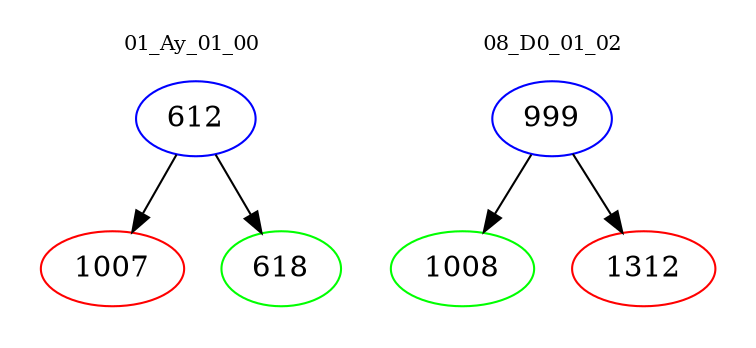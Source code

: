 digraph{
subgraph cluster_0 {
color = white
label = "01_Ay_01_00";
fontsize=10;
T0_612 [label="612", color="blue"]
T0_612 -> T0_1007 [color="black"]
T0_1007 [label="1007", color="red"]
T0_612 -> T0_618 [color="black"]
T0_618 [label="618", color="green"]
}
subgraph cluster_1 {
color = white
label = "08_D0_01_02";
fontsize=10;
T1_999 [label="999", color="blue"]
T1_999 -> T1_1008 [color="black"]
T1_1008 [label="1008", color="green"]
T1_999 -> T1_1312 [color="black"]
T1_1312 [label="1312", color="red"]
}
}
